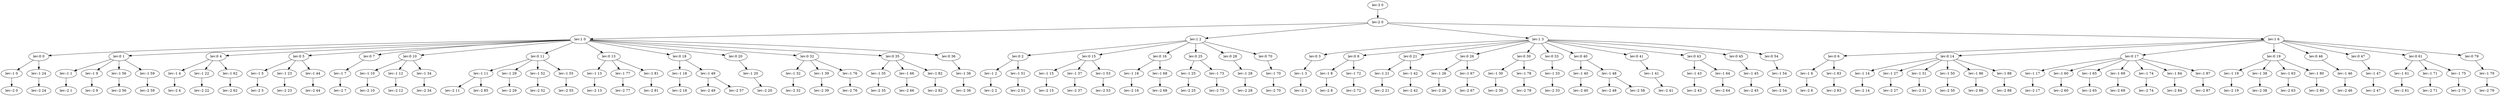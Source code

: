 digraph {
"lev:3 0"->"lev:2 0"
"lev:2 0"->"lev:1 0"
"lev:2 0"->"lev:1 2"
"lev:2 0"->"lev:1 3"
"lev:2 0"->"lev:1 6"
"lev:1 0"->"lev:0 0"
"lev:1 0"->"lev:0 1"
"lev:1 0"->"lev:0 4"
"lev:1 0"->"lev:0 5"
"lev:1 0"->"lev:0 7"
"lev:1 0"->"lev:0 10"
"lev:1 0"->"lev:0 11"
"lev:1 0"->"lev:0 13"
"lev:1 0"->"lev:0 18"
"lev:1 0"->"lev:0 20"
"lev:1 0"->"lev:0 32"
"lev:1 0"->"lev:0 35"
"lev:1 0"->"lev:0 36"
"lev:1 2"->"lev:0 2"
"lev:1 2"->"lev:0 15"
"lev:1 2"->"lev:0 16"
"lev:1 2"->"lev:0 25"
"lev:1 2"->"lev:0 28"
"lev:1 2"->"lev:0 70"
"lev:1 3"->"lev:0 3"
"lev:1 3"->"lev:0 8"
"lev:1 3"->"lev:0 21"
"lev:1 3"->"lev:0 26"
"lev:1 3"->"lev:0 30"
"lev:1 3"->"lev:0 33"
"lev:1 3"->"lev:0 40"
"lev:1 3"->"lev:0 41"
"lev:1 3"->"lev:0 43"
"lev:1 3"->"lev:0 45"
"lev:1 3"->"lev:0 54"
"lev:1 6"->"lev:0 6"
"lev:1 6"->"lev:0 14"
"lev:1 6"->"lev:0 17"
"lev:1 6"->"lev:0 19"
"lev:1 6"->"lev:0 46"
"lev:1 6"->"lev:0 47"
"lev:1 6"->"lev:0 61"
"lev:1 6"->"lev:0 79"
"lev:0 0"->"lev:-1 0"
"lev:0 0"->"lev:-1 24"
"lev:0 1"->"lev:-1 1"
"lev:0 1"->"lev:-1 9"
"lev:0 1"->"lev:-1 56"
"lev:0 1"->"lev:-1 59"
"lev:0 4"->"lev:-1 4"
"lev:0 4"->"lev:-1 22"
"lev:0 4"->"lev:-1 62"
"lev:0 5"->"lev:-1 5"
"lev:0 5"->"lev:-1 23"
"lev:0 5"->"lev:-1 44"
"lev:0 7"->"lev:-1 7"
"lev:0 10"->"lev:-1 10"
"lev:0 10"->"lev:-1 12"
"lev:0 10"->"lev:-1 34"
"lev:0 11"->"lev:-1 11"
"lev:0 11"->"lev:-1 29"
"lev:0 11"->"lev:-1 52"
"lev:0 11"->"lev:-1 55"
"lev:0 13"->"lev:-1 13"
"lev:0 13"->"lev:-1 77"
"lev:0 13"->"lev:-1 81"
"lev:0 18"->"lev:-1 18"
"lev:0 18"->"lev:-1 49"
"lev:0 20"->"lev:-1 20"
"lev:0 32"->"lev:-1 32"
"lev:0 32"->"lev:-1 39"
"lev:0 32"->"lev:-1 76"
"lev:0 35"->"lev:-1 35"
"lev:0 35"->"lev:-1 66"
"lev:0 35"->"lev:-1 82"
"lev:0 36"->"lev:-1 36"
"lev:0 2"->"lev:-1 2"
"lev:0 2"->"lev:-1 51"
"lev:0 15"->"lev:-1 15"
"lev:0 15"->"lev:-1 37"
"lev:0 15"->"lev:-1 53"
"lev:0 16"->"lev:-1 16"
"lev:0 16"->"lev:-1 68"
"lev:0 25"->"lev:-1 25"
"lev:0 25"->"lev:-1 73"
"lev:0 28"->"lev:-1 28"
"lev:0 70"->"lev:-1 70"
"lev:0 3"->"lev:-1 3"
"lev:0 8"->"lev:-1 8"
"lev:0 8"->"lev:-1 72"
"lev:0 21"->"lev:-1 21"
"lev:0 21"->"lev:-1 42"
"lev:0 26"->"lev:-1 26"
"lev:0 26"->"lev:-1 67"
"lev:0 30"->"lev:-1 30"
"lev:0 30"->"lev:-1 78"
"lev:0 33"->"lev:-1 33"
"lev:0 40"->"lev:-1 40"
"lev:0 40"->"lev:-1 48"
"lev:0 41"->"lev:-1 41"
"lev:0 43"->"lev:-1 43"
"lev:0 43"->"lev:-1 64"
"lev:0 45"->"lev:-1 45"
"lev:0 54"->"lev:-1 54"
"lev:0 6"->"lev:-1 6"
"lev:0 6"->"lev:-1 83"
"lev:0 14"->"lev:-1 14"
"lev:0 14"->"lev:-1 27"
"lev:0 14"->"lev:-1 31"
"lev:0 14"->"lev:-1 50"
"lev:0 14"->"lev:-1 86"
"lev:0 14"->"lev:-1 88"
"lev:0 17"->"lev:-1 17"
"lev:0 17"->"lev:-1 60"
"lev:0 17"->"lev:-1 65"
"lev:0 17"->"lev:-1 69"
"lev:0 17"->"lev:-1 74"
"lev:0 17"->"lev:-1 84"
"lev:0 17"->"lev:-1 87"
"lev:0 19"->"lev:-1 19"
"lev:0 19"->"lev:-1 38"
"lev:0 19"->"lev:-1 63"
"lev:0 19"->"lev:-1 80"
"lev:0 46"->"lev:-1 46"
"lev:0 47"->"lev:-1 47"
"lev:0 61"->"lev:-1 61"
"lev:0 61"->"lev:-1 71"
"lev:0 61"->"lev:-1 75"
"lev:0 79"->"lev:-1 79"
"lev:-1 0"->"lev:-2 0"
"lev:-1 24"->"lev:-2 24"
"lev:-1 1"->"lev:-2 1"
"lev:-1 9"->"lev:-2 9"
"lev:-1 56"->"lev:-2 56"
"lev:-1 59"->"lev:-2 59"
"lev:-1 4"->"lev:-2 4"
"lev:-1 22"->"lev:-2 22"
"lev:-1 62"->"lev:-2 62"
"lev:-1 5"->"lev:-2 5"
"lev:-1 23"->"lev:-2 23"
"lev:-1 44"->"lev:-2 44"
"lev:-1 7"->"lev:-2 7"
"lev:-1 10"->"lev:-2 10"
"lev:-1 12"->"lev:-2 12"
"lev:-1 34"->"lev:-2 34"
"lev:-1 11"->"lev:-2 11"
"lev:-1 11"->"lev:-2 85"
"lev:-1 29"->"lev:-2 29"
"lev:-1 52"->"lev:-2 52"
"lev:-1 55"->"lev:-2 55"
"lev:-1 13"->"lev:-2 13"
"lev:-1 77"->"lev:-2 77"
"lev:-1 81"->"lev:-2 81"
"lev:-1 18"->"lev:-2 18"
"lev:-1 49"->"lev:-2 49"
"lev:-1 49"->"lev:-2 57"
"lev:-1 20"->"lev:-2 20"
"lev:-1 32"->"lev:-2 32"
"lev:-1 39"->"lev:-2 39"
"lev:-1 76"->"lev:-2 76"
"lev:-1 35"->"lev:-2 35"
"lev:-1 66"->"lev:-2 66"
"lev:-1 82"->"lev:-2 82"
"lev:-1 36"->"lev:-2 36"
"lev:-1 2"->"lev:-2 2"
"lev:-1 51"->"lev:-2 51"
"lev:-1 15"->"lev:-2 15"
"lev:-1 37"->"lev:-2 37"
"lev:-1 53"->"lev:-2 53"
"lev:-1 16"->"lev:-2 16"
"lev:-1 68"->"lev:-2 68"
"lev:-1 25"->"lev:-2 25"
"lev:-1 73"->"lev:-2 73"
"lev:-1 28"->"lev:-2 28"
"lev:-1 70"->"lev:-2 70"
"lev:-1 3"->"lev:-2 3"
"lev:-1 8"->"lev:-2 8"
"lev:-1 72"->"lev:-2 72"
"lev:-1 21"->"lev:-2 21"
"lev:-1 42"->"lev:-2 42"
"lev:-1 26"->"lev:-2 26"
"lev:-1 67"->"lev:-2 67"
"lev:-1 30"->"lev:-2 30"
"lev:-1 78"->"lev:-2 78"
"lev:-1 33"->"lev:-2 33"
"lev:-1 40"->"lev:-2 40"
"lev:-1 48"->"lev:-2 48"
"lev:-1 48"->"lev:-2 58"
"lev:-1 41"->"lev:-2 41"
"lev:-1 43"->"lev:-2 43"
"lev:-1 64"->"lev:-2 64"
"lev:-1 45"->"lev:-2 45"
"lev:-1 54"->"lev:-2 54"
"lev:-1 6"->"lev:-2 6"
"lev:-1 83"->"lev:-2 83"
"lev:-1 14"->"lev:-2 14"
"lev:-1 27"->"lev:-2 27"
"lev:-1 31"->"lev:-2 31"
"lev:-1 50"->"lev:-2 50"
"lev:-1 86"->"lev:-2 86"
"lev:-1 88"->"lev:-2 88"
"lev:-1 17"->"lev:-2 17"
"lev:-1 60"->"lev:-2 60"
"lev:-1 65"->"lev:-2 65"
"lev:-1 69"->"lev:-2 69"
"lev:-1 74"->"lev:-2 74"
"lev:-1 84"->"lev:-2 84"
"lev:-1 87"->"lev:-2 87"
"lev:-1 19"->"lev:-2 19"
"lev:-1 38"->"lev:-2 38"
"lev:-1 63"->"lev:-2 63"
"lev:-1 80"->"lev:-2 80"
"lev:-1 46"->"lev:-2 46"
"lev:-1 47"->"lev:-2 47"
"lev:-1 61"->"lev:-2 61"
"lev:-1 71"->"lev:-2 71"
"lev:-1 75"->"lev:-2 75"
"lev:-1 79"->"lev:-2 79"
}